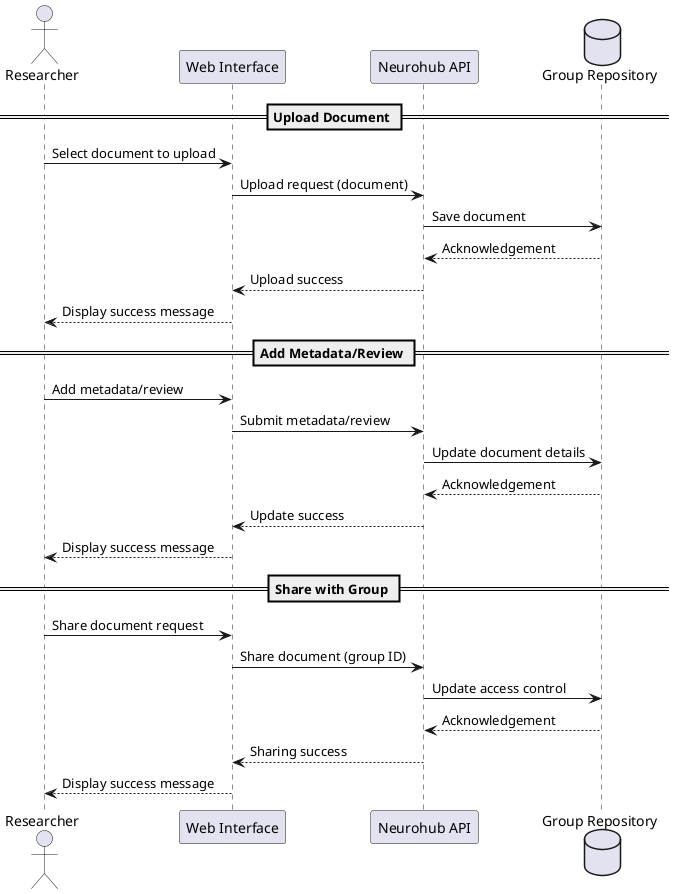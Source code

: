 @startuml
actor Researcher as res
participant "Web Interface" as web
participant "Neurohub API" as api
database "Group Repository" as repo

== Upload Document ==
res -> web : Select document to upload
web -> api : Upload request (document)
api -> repo : Save document
repo --> api : Acknowledgement
api --> web : Upload success
web --> res : Display success message

== Add Metadata/Review ==
res -> web : Add metadata/review
web -> api : Submit metadata/review
api -> repo : Update document details
repo --> api : Acknowledgement
api --> web : Update success
web --> res : Display success message

== Share with Group ==
res -> web : Share document request
web -> api : Share document (group ID)
api -> repo : Update access control
repo --> api : Acknowledgement
api --> web : Sharing success
web --> res : Display success message

@enduml